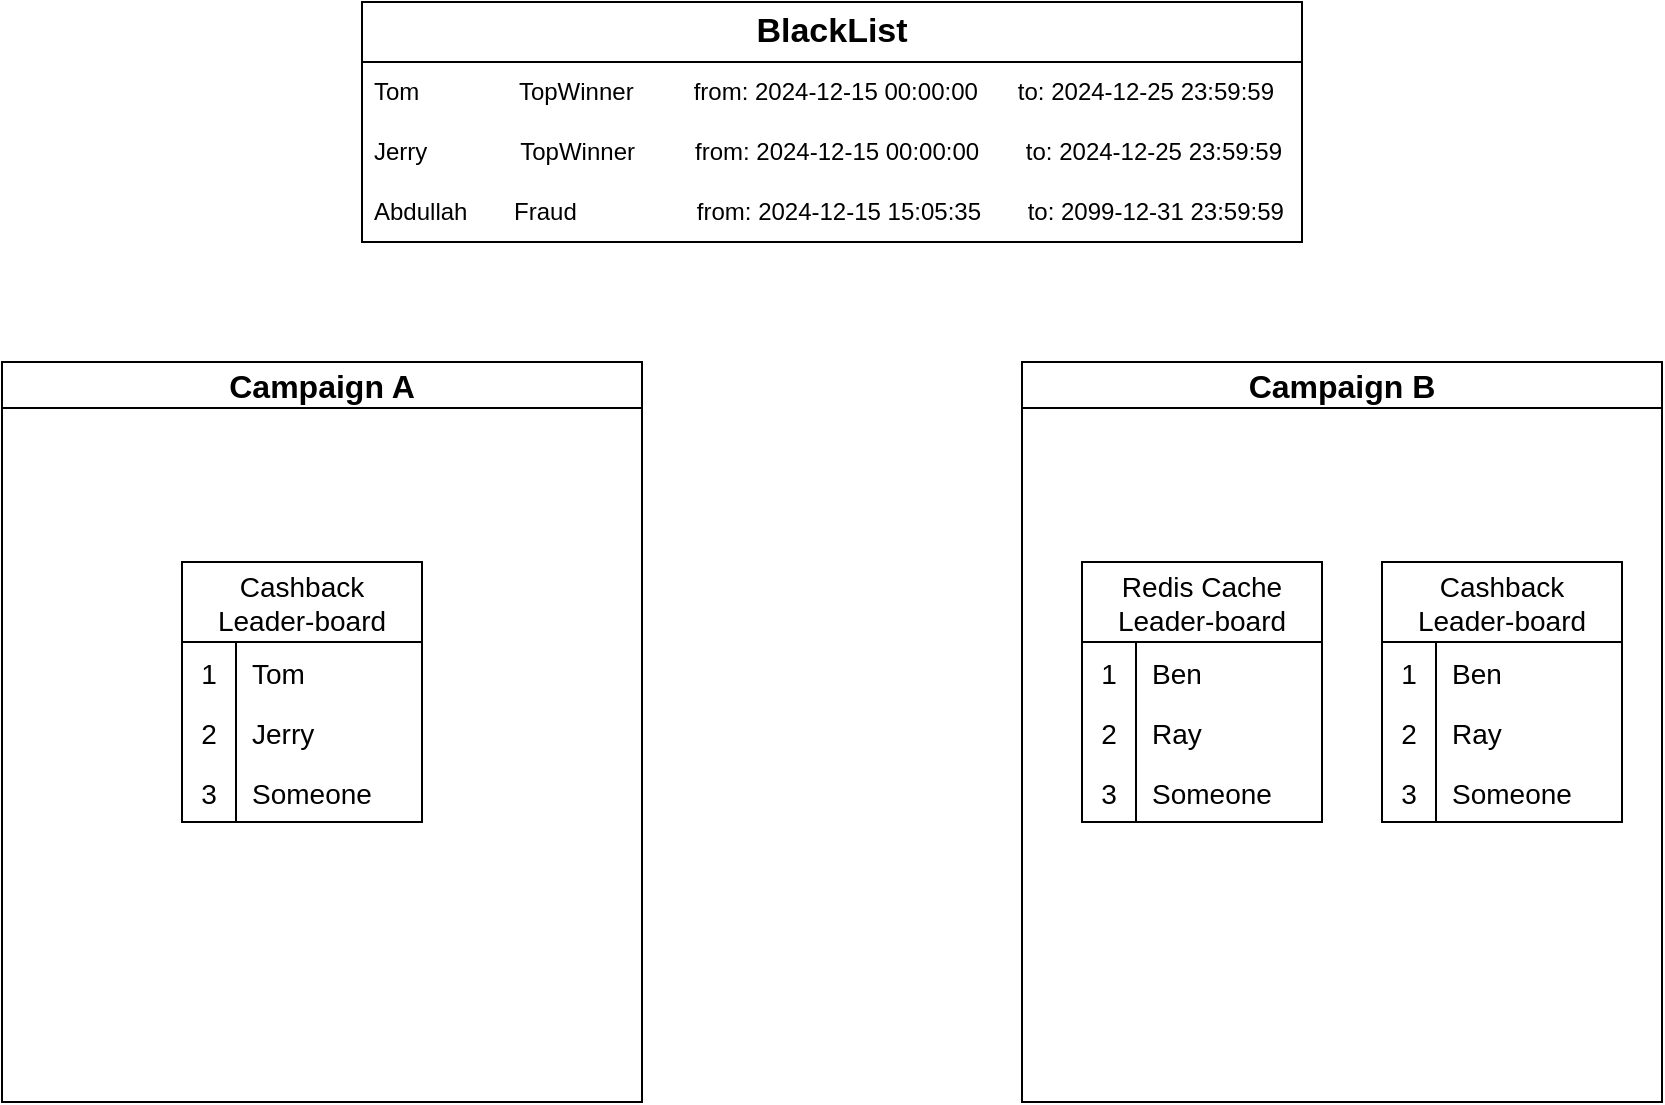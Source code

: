 <mxfile version="25.0.3">
  <diagram name="Page-1" id="SrTmlPNk7JFvxLV7cF0c">
    <mxGraphModel dx="1145" dy="814" grid="1" gridSize="10" guides="1" tooltips="1" connect="1" arrows="1" fold="1" page="1" pageScale="1" pageWidth="850" pageHeight="1100" math="0" shadow="0">
      <root>
        <mxCell id="0" />
        <mxCell id="1" parent="0" />
        <mxCell id="5ARGfZlktuw_5QcicR3a-1" value="&lt;font style=&quot;font-size: 16px;&quot;&gt;Campaign A&lt;/font&gt;" style="swimlane;whiteSpace=wrap;html=1;" vertex="1" parent="1">
          <mxGeometry x="10" y="360" width="320" height="370" as="geometry" />
        </mxCell>
        <mxCell id="5ARGfZlktuw_5QcicR3a-9" value="Cashback&#xa;Leader-board" style="shape=table;startSize=40;container=1;collapsible=0;childLayout=tableLayout;fixedRows=1;rowLines=0;fontStyle=0;strokeColor=default;fontSize=14;" vertex="1" parent="5ARGfZlktuw_5QcicR3a-1">
          <mxGeometry x="90" y="100" width="120" height="130" as="geometry" />
        </mxCell>
        <mxCell id="5ARGfZlktuw_5QcicR3a-10" value="" style="shape=tableRow;horizontal=0;startSize=0;swimlaneHead=0;swimlaneBody=0;top=0;left=0;bottom=0;right=0;collapsible=0;dropTarget=0;fillColor=none;points=[[0,0.5],[1,0.5]];portConstraint=eastwest;strokeColor=inherit;fontSize=16;" vertex="1" parent="5ARGfZlktuw_5QcicR3a-9">
          <mxGeometry y="40" width="120" height="30" as="geometry" />
        </mxCell>
        <mxCell id="5ARGfZlktuw_5QcicR3a-11" value="&lt;font style=&quot;font-size: 14px;&quot;&gt;1&lt;/font&gt;" style="shape=partialRectangle;html=1;whiteSpace=wrap;connectable=0;fillColor=none;top=0;left=0;bottom=0;right=0;overflow=hidden;pointerEvents=1;strokeColor=inherit;fontSize=16;" vertex="1" parent="5ARGfZlktuw_5QcicR3a-10">
          <mxGeometry width="27" height="30" as="geometry">
            <mxRectangle width="27" height="30" as="alternateBounds" />
          </mxGeometry>
        </mxCell>
        <mxCell id="5ARGfZlktuw_5QcicR3a-12" value="&lt;font style=&quot;font-size: 14px;&quot;&gt;Tom&lt;/font&gt;" style="shape=partialRectangle;html=1;whiteSpace=wrap;connectable=0;fillColor=none;top=0;left=0;bottom=0;right=0;align=left;spacingLeft=6;overflow=hidden;strokeColor=inherit;fontSize=16;" vertex="1" parent="5ARGfZlktuw_5QcicR3a-10">
          <mxGeometry x="27" width="93" height="30" as="geometry">
            <mxRectangle width="93" height="30" as="alternateBounds" />
          </mxGeometry>
        </mxCell>
        <mxCell id="5ARGfZlktuw_5QcicR3a-13" value="" style="shape=tableRow;horizontal=0;startSize=0;swimlaneHead=0;swimlaneBody=0;top=0;left=0;bottom=0;right=0;collapsible=0;dropTarget=0;fillColor=none;points=[[0,0.5],[1,0.5]];portConstraint=eastwest;strokeColor=inherit;fontSize=16;" vertex="1" parent="5ARGfZlktuw_5QcicR3a-9">
          <mxGeometry y="70" width="120" height="30" as="geometry" />
        </mxCell>
        <mxCell id="5ARGfZlktuw_5QcicR3a-14" value="&lt;font style=&quot;font-size: 14px;&quot;&gt;2&lt;/font&gt;" style="shape=partialRectangle;html=1;whiteSpace=wrap;connectable=0;fillColor=none;top=0;left=0;bottom=0;right=0;overflow=hidden;strokeColor=inherit;fontSize=16;" vertex="1" parent="5ARGfZlktuw_5QcicR3a-13">
          <mxGeometry width="27" height="30" as="geometry">
            <mxRectangle width="27" height="30" as="alternateBounds" />
          </mxGeometry>
        </mxCell>
        <mxCell id="5ARGfZlktuw_5QcicR3a-15" value="&lt;font style=&quot;font-size: 14px;&quot;&gt;Jerry&lt;/font&gt;" style="shape=partialRectangle;html=1;whiteSpace=wrap;connectable=0;fillColor=none;top=0;left=0;bottom=0;right=0;align=left;spacingLeft=6;overflow=hidden;strokeColor=inherit;fontSize=16;" vertex="1" parent="5ARGfZlktuw_5QcicR3a-13">
          <mxGeometry x="27" width="93" height="30" as="geometry">
            <mxRectangle width="93" height="30" as="alternateBounds" />
          </mxGeometry>
        </mxCell>
        <mxCell id="5ARGfZlktuw_5QcicR3a-16" value="" style="shape=tableRow;horizontal=0;startSize=0;swimlaneHead=0;swimlaneBody=0;top=0;left=0;bottom=0;right=0;collapsible=0;dropTarget=0;fillColor=none;points=[[0,0.5],[1,0.5]];portConstraint=eastwest;strokeColor=inherit;fontSize=16;" vertex="1" parent="5ARGfZlktuw_5QcicR3a-9">
          <mxGeometry y="100" width="120" height="30" as="geometry" />
        </mxCell>
        <mxCell id="5ARGfZlktuw_5QcicR3a-17" value="&lt;font style=&quot;font-size: 14px;&quot;&gt;3&lt;/font&gt;" style="shape=partialRectangle;html=1;whiteSpace=wrap;connectable=0;fillColor=none;top=0;left=0;bottom=0;right=0;overflow=hidden;strokeColor=inherit;fontSize=16;" vertex="1" parent="5ARGfZlktuw_5QcicR3a-16">
          <mxGeometry width="27" height="30" as="geometry">
            <mxRectangle width="27" height="30" as="alternateBounds" />
          </mxGeometry>
        </mxCell>
        <mxCell id="5ARGfZlktuw_5QcicR3a-18" value="&lt;font style=&quot;font-size: 14px;&quot;&gt;Someone&lt;/font&gt;" style="shape=partialRectangle;html=1;whiteSpace=wrap;connectable=0;fillColor=none;top=0;left=0;bottom=0;right=0;align=left;spacingLeft=6;overflow=hidden;strokeColor=inherit;fontSize=16;" vertex="1" parent="5ARGfZlktuw_5QcicR3a-16">
          <mxGeometry x="27" width="93" height="30" as="geometry">
            <mxRectangle width="93" height="30" as="alternateBounds" />
          </mxGeometry>
        </mxCell>
        <mxCell id="5ARGfZlktuw_5QcicR3a-2" value="&lt;font style=&quot;font-size: 16px;&quot;&gt;Campaign B&lt;br&gt;&lt;/font&gt;" style="swimlane;whiteSpace=wrap;html=1;" vertex="1" parent="1">
          <mxGeometry x="520" y="360" width="320" height="370" as="geometry" />
        </mxCell>
        <mxCell id="5ARGfZlktuw_5QcicR3a-19" value="Cashback&#xa;Leader-board" style="shape=table;startSize=40;container=1;collapsible=0;childLayout=tableLayout;fixedRows=1;rowLines=0;fontStyle=0;strokeColor=default;fontSize=14;" vertex="1" parent="5ARGfZlktuw_5QcicR3a-2">
          <mxGeometry x="180" y="100" width="120" height="130" as="geometry" />
        </mxCell>
        <mxCell id="5ARGfZlktuw_5QcicR3a-20" value="" style="shape=tableRow;horizontal=0;startSize=0;swimlaneHead=0;swimlaneBody=0;top=0;left=0;bottom=0;right=0;collapsible=0;dropTarget=0;fillColor=none;points=[[0,0.5],[1,0.5]];portConstraint=eastwest;strokeColor=inherit;fontSize=16;" vertex="1" parent="5ARGfZlktuw_5QcicR3a-19">
          <mxGeometry y="40" width="120" height="30" as="geometry" />
        </mxCell>
        <mxCell id="5ARGfZlktuw_5QcicR3a-21" value="&lt;font style=&quot;font-size: 14px;&quot;&gt;1&lt;/font&gt;" style="shape=partialRectangle;html=1;whiteSpace=wrap;connectable=0;fillColor=none;top=0;left=0;bottom=0;right=0;overflow=hidden;pointerEvents=1;strokeColor=inherit;fontSize=16;" vertex="1" parent="5ARGfZlktuw_5QcicR3a-20">
          <mxGeometry width="27" height="30" as="geometry">
            <mxRectangle width="27" height="30" as="alternateBounds" />
          </mxGeometry>
        </mxCell>
        <mxCell id="5ARGfZlktuw_5QcicR3a-22" value="&lt;font style=&quot;font-size: 14px;&quot;&gt;Ben&lt;/font&gt;" style="shape=partialRectangle;html=1;whiteSpace=wrap;connectable=0;fillColor=none;top=0;left=0;bottom=0;right=0;align=left;spacingLeft=6;overflow=hidden;strokeColor=inherit;fontSize=16;" vertex="1" parent="5ARGfZlktuw_5QcicR3a-20">
          <mxGeometry x="27" width="93" height="30" as="geometry">
            <mxRectangle width="93" height="30" as="alternateBounds" />
          </mxGeometry>
        </mxCell>
        <mxCell id="5ARGfZlktuw_5QcicR3a-23" value="" style="shape=tableRow;horizontal=0;startSize=0;swimlaneHead=0;swimlaneBody=0;top=0;left=0;bottom=0;right=0;collapsible=0;dropTarget=0;fillColor=none;points=[[0,0.5],[1,0.5]];portConstraint=eastwest;strokeColor=inherit;fontSize=16;" vertex="1" parent="5ARGfZlktuw_5QcicR3a-19">
          <mxGeometry y="70" width="120" height="30" as="geometry" />
        </mxCell>
        <mxCell id="5ARGfZlktuw_5QcicR3a-24" value="&lt;font style=&quot;font-size: 14px;&quot;&gt;2&lt;/font&gt;" style="shape=partialRectangle;html=1;whiteSpace=wrap;connectable=0;fillColor=none;top=0;left=0;bottom=0;right=0;overflow=hidden;strokeColor=inherit;fontSize=16;" vertex="1" parent="5ARGfZlktuw_5QcicR3a-23">
          <mxGeometry width="27" height="30" as="geometry">
            <mxRectangle width="27" height="30" as="alternateBounds" />
          </mxGeometry>
        </mxCell>
        <mxCell id="5ARGfZlktuw_5QcicR3a-25" value="&lt;font style=&quot;font-size: 14px;&quot;&gt;Ray&lt;/font&gt;" style="shape=partialRectangle;html=1;whiteSpace=wrap;connectable=0;fillColor=none;top=0;left=0;bottom=0;right=0;align=left;spacingLeft=6;overflow=hidden;strokeColor=inherit;fontSize=16;" vertex="1" parent="5ARGfZlktuw_5QcicR3a-23">
          <mxGeometry x="27" width="93" height="30" as="geometry">
            <mxRectangle width="93" height="30" as="alternateBounds" />
          </mxGeometry>
        </mxCell>
        <mxCell id="5ARGfZlktuw_5QcicR3a-26" value="" style="shape=tableRow;horizontal=0;startSize=0;swimlaneHead=0;swimlaneBody=0;top=0;left=0;bottom=0;right=0;collapsible=0;dropTarget=0;fillColor=none;points=[[0,0.5],[1,0.5]];portConstraint=eastwest;strokeColor=inherit;fontSize=16;" vertex="1" parent="5ARGfZlktuw_5QcicR3a-19">
          <mxGeometry y="100" width="120" height="30" as="geometry" />
        </mxCell>
        <mxCell id="5ARGfZlktuw_5QcicR3a-27" value="&lt;font style=&quot;font-size: 14px;&quot;&gt;3&lt;/font&gt;" style="shape=partialRectangle;html=1;whiteSpace=wrap;connectable=0;fillColor=none;top=0;left=0;bottom=0;right=0;overflow=hidden;strokeColor=inherit;fontSize=16;" vertex="1" parent="5ARGfZlktuw_5QcicR3a-26">
          <mxGeometry width="27" height="30" as="geometry">
            <mxRectangle width="27" height="30" as="alternateBounds" />
          </mxGeometry>
        </mxCell>
        <mxCell id="5ARGfZlktuw_5QcicR3a-28" value="&lt;font style=&quot;font-size: 14px;&quot;&gt;Someone&lt;/font&gt;" style="shape=partialRectangle;html=1;whiteSpace=wrap;connectable=0;fillColor=none;top=0;left=0;bottom=0;right=0;align=left;spacingLeft=6;overflow=hidden;strokeColor=inherit;fontSize=16;" vertex="1" parent="5ARGfZlktuw_5QcicR3a-26">
          <mxGeometry x="27" width="93" height="30" as="geometry">
            <mxRectangle width="93" height="30" as="alternateBounds" />
          </mxGeometry>
        </mxCell>
        <mxCell id="5ARGfZlktuw_5QcicR3a-29" value="Redis Cache&#xa;Leader-board" style="shape=table;startSize=40;container=1;collapsible=0;childLayout=tableLayout;fixedRows=1;rowLines=0;fontStyle=0;strokeColor=default;fontSize=14;" vertex="1" parent="5ARGfZlktuw_5QcicR3a-2">
          <mxGeometry x="30" y="100" width="120" height="130" as="geometry" />
        </mxCell>
        <mxCell id="5ARGfZlktuw_5QcicR3a-30" value="" style="shape=tableRow;horizontal=0;startSize=0;swimlaneHead=0;swimlaneBody=0;top=0;left=0;bottom=0;right=0;collapsible=0;dropTarget=0;fillColor=none;points=[[0,0.5],[1,0.5]];portConstraint=eastwest;strokeColor=inherit;fontSize=16;" vertex="1" parent="5ARGfZlktuw_5QcicR3a-29">
          <mxGeometry y="40" width="120" height="30" as="geometry" />
        </mxCell>
        <mxCell id="5ARGfZlktuw_5QcicR3a-31" value="&lt;font style=&quot;font-size: 14px;&quot;&gt;1&lt;/font&gt;" style="shape=partialRectangle;html=1;whiteSpace=wrap;connectable=0;fillColor=none;top=0;left=0;bottom=0;right=0;overflow=hidden;pointerEvents=1;strokeColor=inherit;fontSize=16;" vertex="1" parent="5ARGfZlktuw_5QcicR3a-30">
          <mxGeometry width="27" height="30" as="geometry">
            <mxRectangle width="27" height="30" as="alternateBounds" />
          </mxGeometry>
        </mxCell>
        <mxCell id="5ARGfZlktuw_5QcicR3a-32" value="&lt;font style=&quot;font-size: 14px;&quot;&gt;Ben&lt;/font&gt;" style="shape=partialRectangle;html=1;whiteSpace=wrap;connectable=0;fillColor=none;top=0;left=0;bottom=0;right=0;align=left;spacingLeft=6;overflow=hidden;strokeColor=inherit;fontSize=16;" vertex="1" parent="5ARGfZlktuw_5QcicR3a-30">
          <mxGeometry x="27" width="93" height="30" as="geometry">
            <mxRectangle width="93" height="30" as="alternateBounds" />
          </mxGeometry>
        </mxCell>
        <mxCell id="5ARGfZlktuw_5QcicR3a-33" value="" style="shape=tableRow;horizontal=0;startSize=0;swimlaneHead=0;swimlaneBody=0;top=0;left=0;bottom=0;right=0;collapsible=0;dropTarget=0;fillColor=none;points=[[0,0.5],[1,0.5]];portConstraint=eastwest;strokeColor=inherit;fontSize=16;" vertex="1" parent="5ARGfZlktuw_5QcicR3a-29">
          <mxGeometry y="70" width="120" height="30" as="geometry" />
        </mxCell>
        <mxCell id="5ARGfZlktuw_5QcicR3a-34" value="&lt;font style=&quot;font-size: 14px;&quot;&gt;2&lt;/font&gt;" style="shape=partialRectangle;html=1;whiteSpace=wrap;connectable=0;fillColor=none;top=0;left=0;bottom=0;right=0;overflow=hidden;strokeColor=inherit;fontSize=16;" vertex="1" parent="5ARGfZlktuw_5QcicR3a-33">
          <mxGeometry width="27" height="30" as="geometry">
            <mxRectangle width="27" height="30" as="alternateBounds" />
          </mxGeometry>
        </mxCell>
        <mxCell id="5ARGfZlktuw_5QcicR3a-35" value="&lt;font style=&quot;font-size: 14px;&quot;&gt;Ray&lt;/font&gt;" style="shape=partialRectangle;html=1;whiteSpace=wrap;connectable=0;fillColor=none;top=0;left=0;bottom=0;right=0;align=left;spacingLeft=6;overflow=hidden;strokeColor=inherit;fontSize=16;" vertex="1" parent="5ARGfZlktuw_5QcicR3a-33">
          <mxGeometry x="27" width="93" height="30" as="geometry">
            <mxRectangle width="93" height="30" as="alternateBounds" />
          </mxGeometry>
        </mxCell>
        <mxCell id="5ARGfZlktuw_5QcicR3a-36" value="" style="shape=tableRow;horizontal=0;startSize=0;swimlaneHead=0;swimlaneBody=0;top=0;left=0;bottom=0;right=0;collapsible=0;dropTarget=0;fillColor=none;points=[[0,0.5],[1,0.5]];portConstraint=eastwest;strokeColor=inherit;fontSize=16;" vertex="1" parent="5ARGfZlktuw_5QcicR3a-29">
          <mxGeometry y="100" width="120" height="30" as="geometry" />
        </mxCell>
        <mxCell id="5ARGfZlktuw_5QcicR3a-37" value="&lt;font style=&quot;font-size: 14px;&quot;&gt;3&lt;/font&gt;" style="shape=partialRectangle;html=1;whiteSpace=wrap;connectable=0;fillColor=none;top=0;left=0;bottom=0;right=0;overflow=hidden;strokeColor=inherit;fontSize=16;" vertex="1" parent="5ARGfZlktuw_5QcicR3a-36">
          <mxGeometry width="27" height="30" as="geometry">
            <mxRectangle width="27" height="30" as="alternateBounds" />
          </mxGeometry>
        </mxCell>
        <mxCell id="5ARGfZlktuw_5QcicR3a-38" value="&lt;font style=&quot;font-size: 14px;&quot;&gt;Someone&lt;/font&gt;" style="shape=partialRectangle;html=1;whiteSpace=wrap;connectable=0;fillColor=none;top=0;left=0;bottom=0;right=0;align=left;spacingLeft=6;overflow=hidden;strokeColor=inherit;fontSize=16;" vertex="1" parent="5ARGfZlktuw_5QcicR3a-36">
          <mxGeometry x="27" width="93" height="30" as="geometry">
            <mxRectangle width="93" height="30" as="alternateBounds" />
          </mxGeometry>
        </mxCell>
        <mxCell id="5ARGfZlktuw_5QcicR3a-3" value="&lt;font style=&quot;font-size: 17px;&quot;&gt;&lt;b&gt;BlackList&lt;/b&gt;&lt;/font&gt;" style="swimlane;fontStyle=0;childLayout=stackLayout;horizontal=1;startSize=30;horizontalStack=0;resizeParent=1;resizeParentMax=0;resizeLast=0;collapsible=1;marginBottom=0;whiteSpace=wrap;html=1;" vertex="1" parent="1">
          <mxGeometry x="190" y="180" width="470" height="120" as="geometry" />
        </mxCell>
        <mxCell id="5ARGfZlktuw_5QcicR3a-4" value="Tom&amp;nbsp;&amp;nbsp;&amp;nbsp;&amp;nbsp;&amp;nbsp;&amp;nbsp;&amp;nbsp;&amp;nbsp;&amp;nbsp;&amp;nbsp;&amp;nbsp;&amp;nbsp;&amp;nbsp;&amp;nbsp; TopWinner&amp;nbsp;&amp;nbsp;&amp;nbsp;&amp;nbsp; &amp;nbsp; &amp;nbsp; from: 2024-12-15 00:00:00&amp;nbsp;&amp;nbsp;&amp;nbsp;&amp;nbsp;&amp;nbsp; to: 2024-12-25 23:59:59" style="text;strokeColor=none;fillColor=none;align=left;verticalAlign=middle;spacingLeft=4;spacingRight=4;overflow=hidden;points=[[0,0.5],[1,0.5]];portConstraint=eastwest;rotatable=0;whiteSpace=wrap;html=1;" vertex="1" parent="5ARGfZlktuw_5QcicR3a-3">
          <mxGeometry y="30" width="470" height="30" as="geometry" />
        </mxCell>
        <mxCell id="5ARGfZlktuw_5QcicR3a-5" value="Jerry&amp;nbsp;&amp;nbsp;&amp;nbsp;&amp;nbsp;&amp;nbsp;&amp;nbsp;&amp;nbsp;&amp;nbsp;&amp;nbsp;&amp;nbsp;&amp;nbsp;&amp;nbsp;&amp;nbsp; TopWinner&amp;nbsp;&amp;nbsp;&amp;nbsp;&amp;nbsp;&amp;nbsp;&amp;nbsp;&amp;nbsp;&amp;nbsp; from: 2024-12-15 00:00:00&amp;nbsp;&amp;nbsp;&amp;nbsp;&amp;nbsp;&amp;nbsp;&amp;nbsp; to: 2024-12-25 23:59:59" style="text;strokeColor=none;fillColor=none;align=left;verticalAlign=middle;spacingLeft=4;spacingRight=4;overflow=hidden;points=[[0,0.5],[1,0.5]];portConstraint=eastwest;rotatable=0;whiteSpace=wrap;html=1;" vertex="1" parent="5ARGfZlktuw_5QcicR3a-3">
          <mxGeometry y="60" width="470" height="30" as="geometry" />
        </mxCell>
        <mxCell id="5ARGfZlktuw_5QcicR3a-6" value="Abdullah&amp;nbsp;&amp;nbsp;&amp;nbsp;&amp;nbsp;&amp;nbsp;&amp;nbsp; Fraud&amp;nbsp;&amp;nbsp;&amp;nbsp;&amp;nbsp;&amp;nbsp;&amp;nbsp;&amp;nbsp;&amp;nbsp;&amp;nbsp;&amp;nbsp;&amp;nbsp;&amp;nbsp;&amp;nbsp;&amp;nbsp;&amp;nbsp;&amp;nbsp;&amp;nbsp; from: 2024-12-15 15:05:35 &amp;nbsp;&amp;nbsp;&amp;nbsp;&amp;nbsp;&amp;nbsp; to: 2099-12-31 23:59:59" style="text;strokeColor=none;fillColor=none;align=left;verticalAlign=middle;spacingLeft=4;spacingRight=4;overflow=hidden;points=[[0,0.5],[1,0.5]];portConstraint=eastwest;rotatable=0;whiteSpace=wrap;html=1;" vertex="1" parent="5ARGfZlktuw_5QcicR3a-3">
          <mxGeometry y="90" width="470" height="30" as="geometry" />
        </mxCell>
      </root>
    </mxGraphModel>
  </diagram>
</mxfile>
